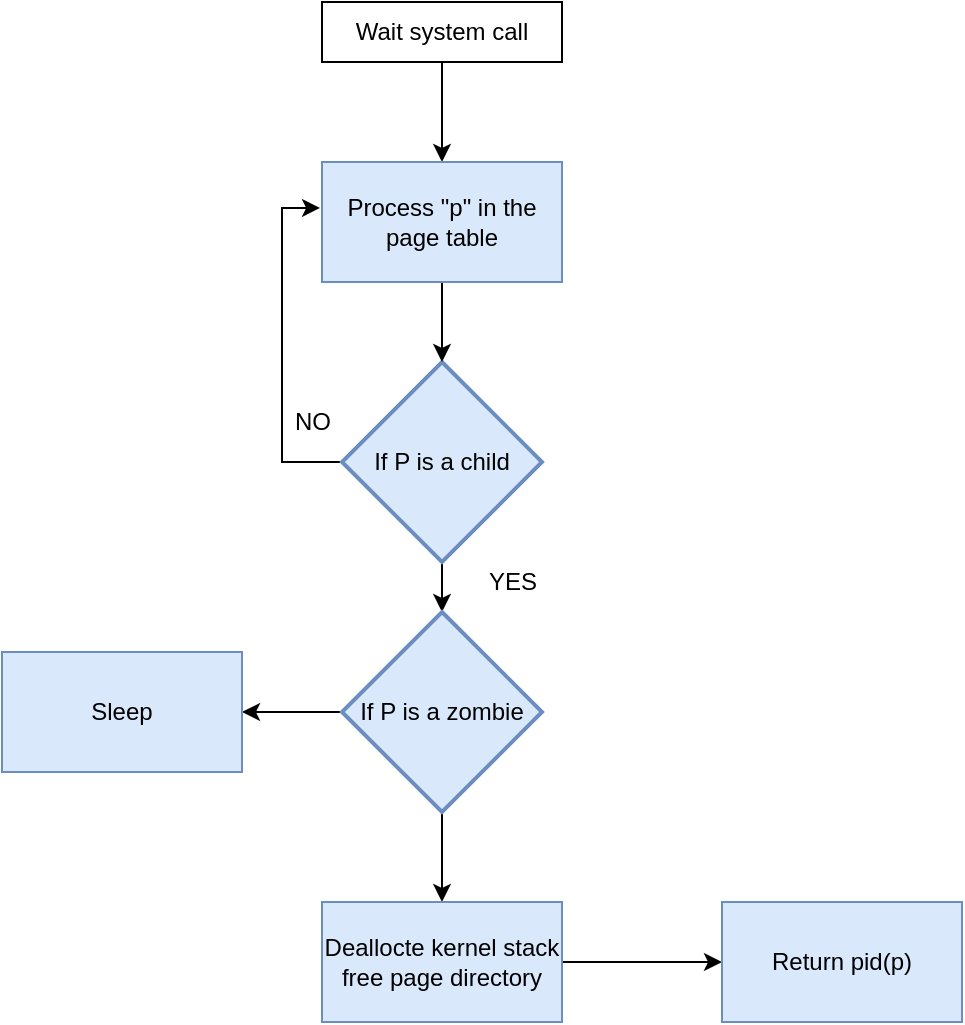 <mxfile version="13.4.2" type="github">
  <diagram id="6X9iDSffkUhU1rgSUAnf" name="Page-1">
    <mxGraphModel dx="2066" dy="1154" grid="1" gridSize="10" guides="1" tooltips="1" connect="1" arrows="1" fold="1" page="1" pageScale="1" pageWidth="827" pageHeight="1169" math="0" shadow="0">
      <root>
        <mxCell id="0" />
        <mxCell id="1" parent="0" />
        <mxCell id="RYhOKikKKVjZrI6NrDDE-2" style="edgeStyle=orthogonalEdgeStyle;rounded=0;orthogonalLoop=1;jettySize=auto;html=1;" edge="1" parent="1" source="RYhOKikKKVjZrI6NrDDE-1">
          <mxGeometry relative="1" as="geometry">
            <mxPoint x="370" y="310" as="targetPoint" />
          </mxGeometry>
        </mxCell>
        <mxCell id="RYhOKikKKVjZrI6NrDDE-1" value="Wait system call" style="rounded=0;whiteSpace=wrap;html=1;" vertex="1" parent="1">
          <mxGeometry x="310" y="230" width="120" height="30" as="geometry" />
        </mxCell>
        <mxCell id="RYhOKikKKVjZrI6NrDDE-6" style="edgeStyle=orthogonalEdgeStyle;rounded=0;orthogonalLoop=1;jettySize=auto;html=1;entryX=-0.008;entryY=0.383;entryDx=0;entryDy=0;entryPerimeter=0;" edge="1" parent="1" source="RYhOKikKKVjZrI6NrDDE-3" target="RYhOKikKKVjZrI6NrDDE-4">
          <mxGeometry relative="1" as="geometry">
            <Array as="points">
              <mxPoint x="290" y="460" />
              <mxPoint x="290" y="333" />
            </Array>
          </mxGeometry>
        </mxCell>
        <mxCell id="RYhOKikKKVjZrI6NrDDE-10" value="" style="edgeStyle=orthogonalEdgeStyle;rounded=0;orthogonalLoop=1;jettySize=auto;html=1;" edge="1" parent="1" source="RYhOKikKKVjZrI6NrDDE-3" target="RYhOKikKKVjZrI6NrDDE-9">
          <mxGeometry relative="1" as="geometry" />
        </mxCell>
        <mxCell id="RYhOKikKKVjZrI6NrDDE-3" value="If P is a child" style="strokeWidth=2;html=1;shape=mxgraph.flowchart.decision;whiteSpace=wrap;fillColor=#dae8fc;strokeColor=#6c8ebf;" vertex="1" parent="1">
          <mxGeometry x="320" y="410" width="100" height="100" as="geometry" />
        </mxCell>
        <mxCell id="RYhOKikKKVjZrI6NrDDE-11" style="edgeStyle=orthogonalEdgeStyle;rounded=0;orthogonalLoop=1;jettySize=auto;html=1;" edge="1" parent="1" source="RYhOKikKKVjZrI6NrDDE-9">
          <mxGeometry relative="1" as="geometry">
            <mxPoint x="270" y="585" as="targetPoint" />
          </mxGeometry>
        </mxCell>
        <mxCell id="RYhOKikKKVjZrI6NrDDE-13" style="edgeStyle=orthogonalEdgeStyle;rounded=0;orthogonalLoop=1;jettySize=auto;html=1;" edge="1" parent="1" source="RYhOKikKKVjZrI6NrDDE-9">
          <mxGeometry relative="1" as="geometry">
            <mxPoint x="370" y="680" as="targetPoint" />
          </mxGeometry>
        </mxCell>
        <mxCell id="RYhOKikKKVjZrI6NrDDE-9" value="If P is a zombie" style="strokeWidth=2;html=1;shape=mxgraph.flowchart.decision;whiteSpace=wrap;fillColor=#dae8fc;strokeColor=#6c8ebf;" vertex="1" parent="1">
          <mxGeometry x="320" y="535" width="100" height="100" as="geometry" />
        </mxCell>
        <mxCell id="RYhOKikKKVjZrI6NrDDE-5" style="edgeStyle=orthogonalEdgeStyle;rounded=0;orthogonalLoop=1;jettySize=auto;html=1;entryX=0.5;entryY=0;entryDx=0;entryDy=0;entryPerimeter=0;" edge="1" parent="1" source="RYhOKikKKVjZrI6NrDDE-4" target="RYhOKikKKVjZrI6NrDDE-3">
          <mxGeometry relative="1" as="geometry" />
        </mxCell>
        <mxCell id="RYhOKikKKVjZrI6NrDDE-4" value="Process &quot;p&quot; in the page table" style="rounded=0;whiteSpace=wrap;html=1;fillColor=#dae8fc;strokeColor=#6c8ebf;" vertex="1" parent="1">
          <mxGeometry x="310" y="310" width="120" height="60" as="geometry" />
        </mxCell>
        <mxCell id="2" value="NO" style="text;html=1;align=center;verticalAlign=middle;resizable=0;points=[];autosize=1;" vertex="1" parent="1">
          <mxGeometry x="290" y="430" width="30" height="20" as="geometry" />
        </mxCell>
        <mxCell id="RYhOKikKKVjZrI6NrDDE-8" value="YES" style="text;html=1;align=center;verticalAlign=middle;resizable=0;points=[];autosize=1;" vertex="1" parent="1">
          <mxGeometry x="385" y="510" width="40" height="20" as="geometry" />
        </mxCell>
        <mxCell id="RYhOKikKKVjZrI6NrDDE-12" value="Sleep" style="rounded=0;whiteSpace=wrap;html=1;fillColor=#dae8fc;strokeColor=#6c8ebf;" vertex="1" parent="1">
          <mxGeometry x="150" y="555" width="120" height="60" as="geometry" />
        </mxCell>
        <mxCell id="RYhOKikKKVjZrI6NrDDE-16" value="" style="edgeStyle=orthogonalEdgeStyle;rounded=0;orthogonalLoop=1;jettySize=auto;html=1;" edge="1" parent="1" source="RYhOKikKKVjZrI6NrDDE-14" target="RYhOKikKKVjZrI6NrDDE-15">
          <mxGeometry relative="1" as="geometry" />
        </mxCell>
        <mxCell id="RYhOKikKKVjZrI6NrDDE-14" value="Deallocte kernel stack free page directory" style="rounded=0;whiteSpace=wrap;html=1;fillColor=#dae8fc;strokeColor=#6c8ebf;" vertex="1" parent="1">
          <mxGeometry x="310" y="680" width="120" height="60" as="geometry" />
        </mxCell>
        <mxCell id="RYhOKikKKVjZrI6NrDDE-15" value="Return pid(p)" style="rounded=0;whiteSpace=wrap;html=1;fillColor=#dae8fc;strokeColor=#6c8ebf;" vertex="1" parent="1">
          <mxGeometry x="510" y="680" width="120" height="60" as="geometry" />
        </mxCell>
      </root>
    </mxGraphModel>
  </diagram>
</mxfile>
